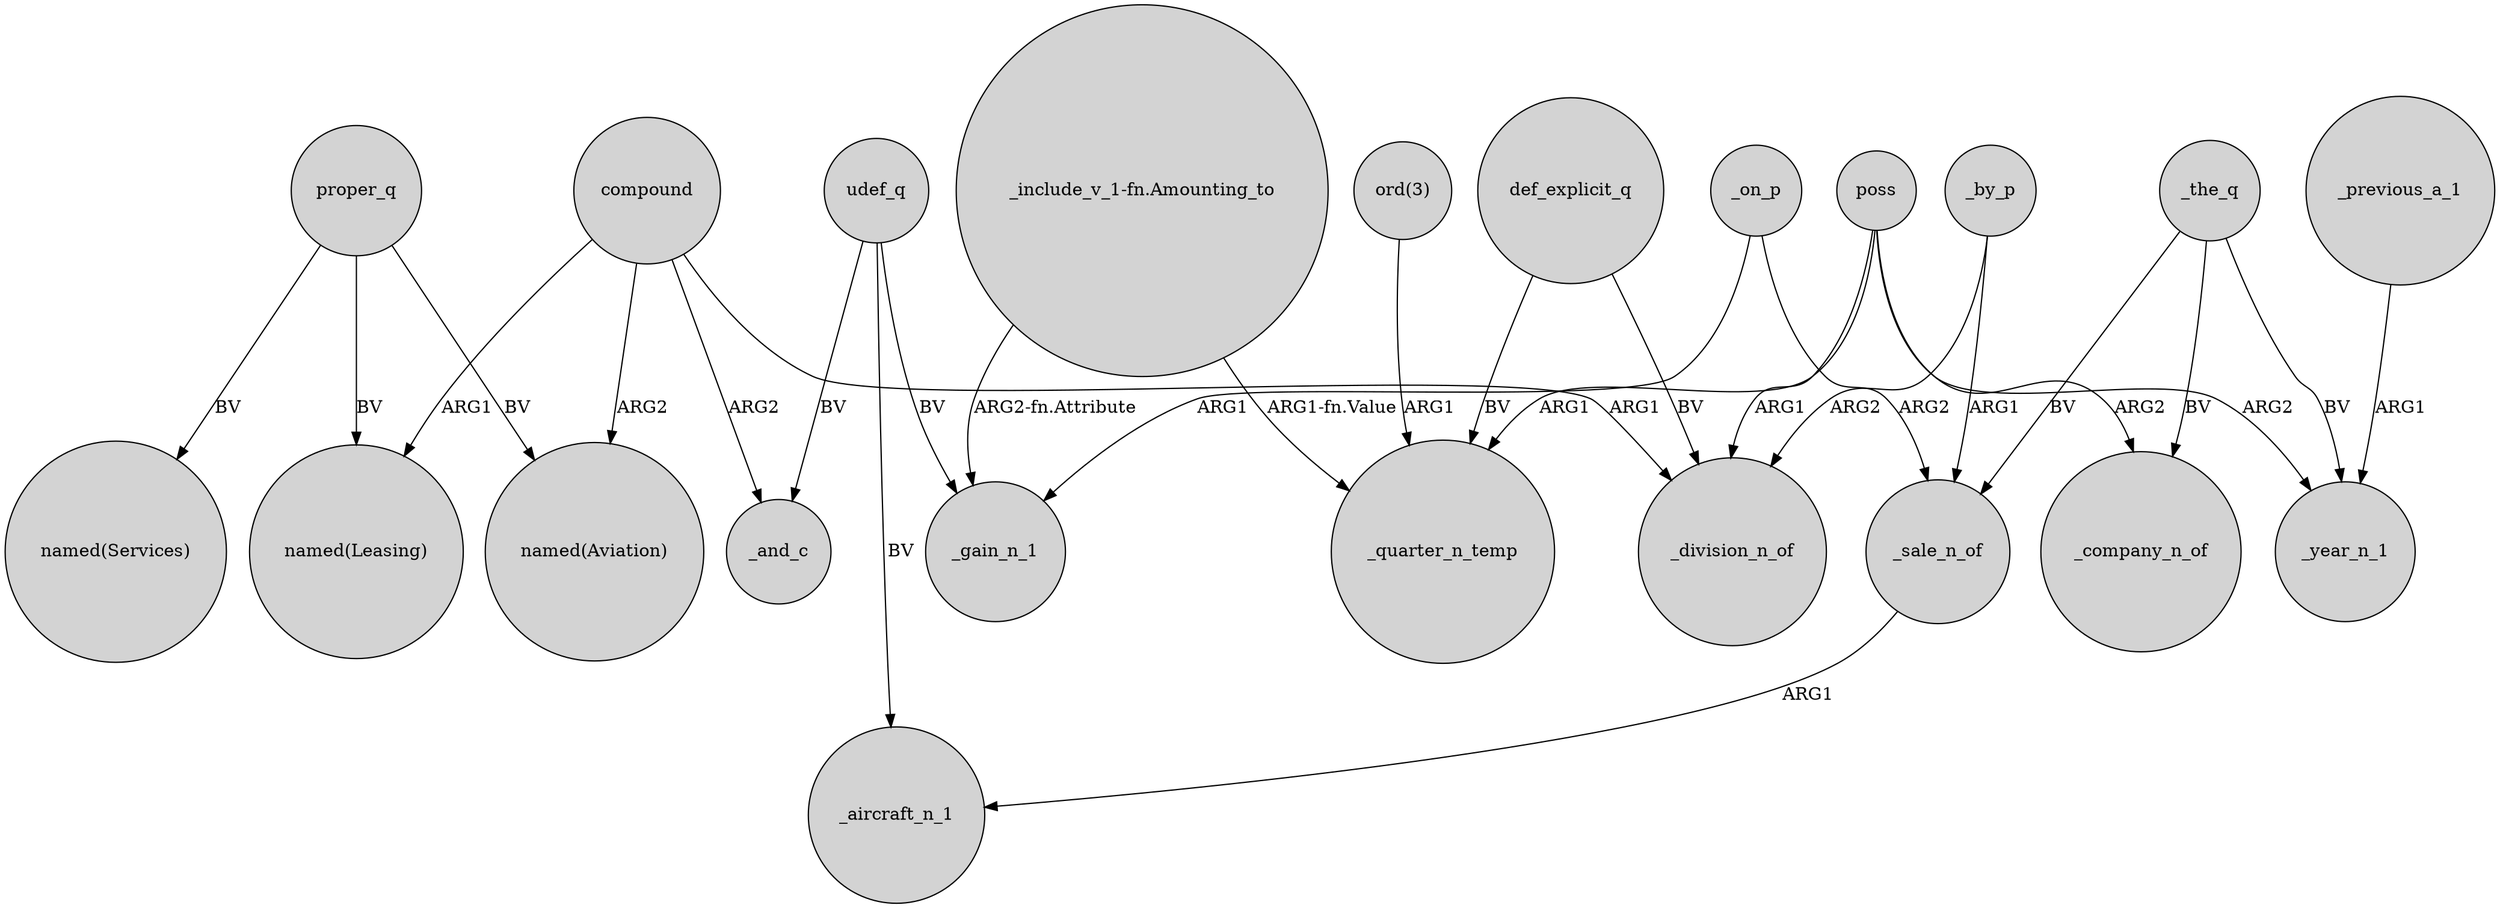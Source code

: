 digraph {
	node [shape=circle style=filled]
	"ord(3)" -> _quarter_n_temp [label=ARG1]
	_on_p -> _sale_n_of [label=ARG2]
	def_explicit_q -> _division_n_of [label=BV]
	compound -> "named(Leasing)" [label=ARG1]
	"_include_v_1-fn.Amounting_to" -> _quarter_n_temp [label="ARG1-fn.Value"]
	poss -> _year_n_1 [label=ARG2]
	_previous_a_1 -> _year_n_1 [label=ARG1]
	"_include_v_1-fn.Amounting_to" -> _gain_n_1 [label="ARG2-fn.Attribute"]
	udef_q -> _and_c [label=BV]
	_sale_n_of -> _aircraft_n_1 [label=ARG1]
	compound -> _and_c [label=ARG2]
	poss -> _company_n_of [label=ARG2]
	_the_q -> _year_n_1 [label=BV]
	compound -> "named(Aviation)" [label=ARG2]
	def_explicit_q -> _quarter_n_temp [label=BV]
	compound -> _division_n_of [label=ARG1]
	poss -> _quarter_n_temp [label=ARG1]
	_on_p -> _gain_n_1 [label=ARG1]
	poss -> _division_n_of [label=ARG1]
	proper_q -> "named(Services)" [label=BV]
	proper_q -> "named(Aviation)" [label=BV]
	udef_q -> _aircraft_n_1 [label=BV]
	_by_p -> _sale_n_of [label=ARG1]
	_the_q -> _sale_n_of [label=BV]
	_the_q -> _company_n_of [label=BV]
	proper_q -> "named(Leasing)" [label=BV]
	_by_p -> _division_n_of [label=ARG2]
	udef_q -> _gain_n_1 [label=BV]
}
